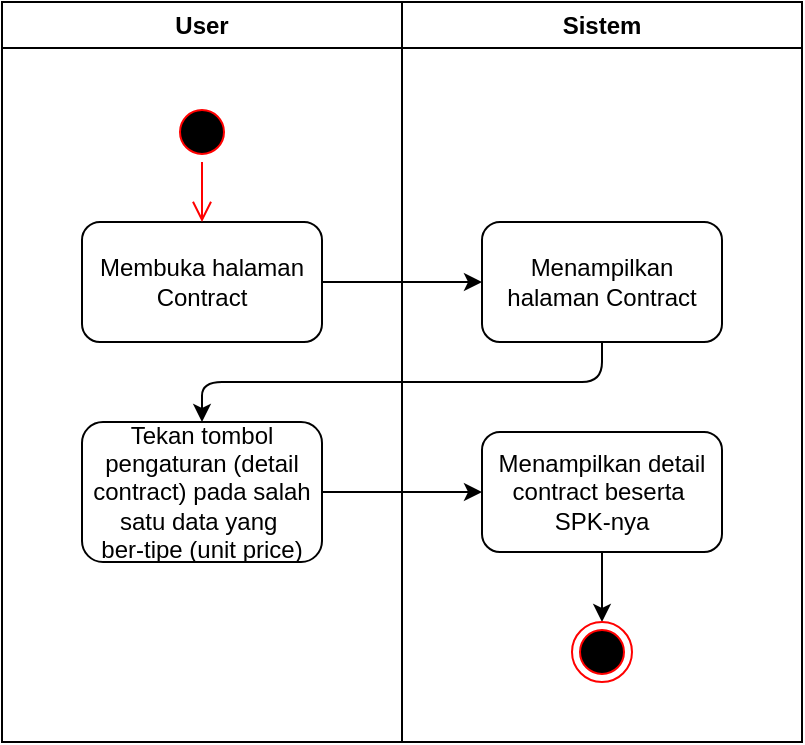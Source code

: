 <mxfile>
    <diagram id="kxd4G-dGoTuJjUTRxnBI" name="Page-1">
        <mxGraphModel dx="876" dy="467" grid="1" gridSize="10" guides="1" tooltips="1" connect="1" arrows="1" fold="1" page="1" pageScale="1" pageWidth="850" pageHeight="1100" math="0" shadow="0">
            <root>
                <mxCell id="0"/>
                <mxCell id="1" parent="0"/>
                <mxCell id="2" value="User" style="swimlane;whiteSpace=wrap;html=1;" vertex="1" parent="1">
                    <mxGeometry x="120" y="120" width="200" height="370" as="geometry"/>
                </mxCell>
                <mxCell id="18" value="" style="ellipse;html=1;shape=startState;fillColor=#000000;strokeColor=#ff0000;" vertex="1" parent="2">
                    <mxGeometry x="85" y="50" width="30" height="30" as="geometry"/>
                </mxCell>
                <mxCell id="20" value="Membuka halaman Contract" style="rounded=1;whiteSpace=wrap;html=1;" vertex="1" parent="2">
                    <mxGeometry x="40" y="110" width="120" height="60" as="geometry"/>
                </mxCell>
                <mxCell id="19" value="" style="edgeStyle=orthogonalEdgeStyle;html=1;verticalAlign=bottom;endArrow=open;endSize=8;strokeColor=#ff0000;entryX=0.5;entryY=0;entryDx=0;entryDy=0;" edge="1" source="18" parent="2" target="20">
                    <mxGeometry relative="1" as="geometry">
                        <mxPoint x="100" y="110" as="targetPoint"/>
                    </mxGeometry>
                </mxCell>
                <mxCell id="23" value="Tekan tombol pengaturan (detail contract) pada salah satu data yang&amp;nbsp;&lt;div&gt;ber-tipe (unit price)&lt;/div&gt;" style="rounded=1;whiteSpace=wrap;html=1;" vertex="1" parent="2">
                    <mxGeometry x="40" y="210" width="120" height="70" as="geometry"/>
                </mxCell>
                <mxCell id="16" value="Sistem" style="swimlane;whiteSpace=wrap;html=1;" vertex="1" parent="1">
                    <mxGeometry x="320" y="120" width="200" height="370" as="geometry"/>
                </mxCell>
                <mxCell id="21" value="Menampilkan halaman Contract" style="rounded=1;whiteSpace=wrap;html=1;" vertex="1" parent="16">
                    <mxGeometry x="40" y="110" width="120" height="60" as="geometry"/>
                </mxCell>
                <mxCell id="33" value="" style="edgeStyle=none;html=1;" edge="1" parent="16" source="25" target="30">
                    <mxGeometry relative="1" as="geometry"/>
                </mxCell>
                <mxCell id="25" value="Menampilkan detail contract beserta&amp;nbsp;&lt;div&gt;SPK-nya&lt;/div&gt;" style="rounded=1;whiteSpace=wrap;html=1;" vertex="1" parent="16">
                    <mxGeometry x="40" y="215" width="120" height="60" as="geometry"/>
                </mxCell>
                <mxCell id="30" value="" style="ellipse;html=1;shape=endState;fillColor=#000000;strokeColor=#ff0000;" vertex="1" parent="16">
                    <mxGeometry x="85" y="310" width="30" height="30" as="geometry"/>
                </mxCell>
                <mxCell id="22" value="" style="edgeStyle=none;html=1;" edge="1" parent="1" source="20" target="21">
                    <mxGeometry relative="1" as="geometry"/>
                </mxCell>
                <mxCell id="24" value="" style="edgeStyle=none;html=1;entryX=0.5;entryY=0;entryDx=0;entryDy=0;exitX=0.5;exitY=1;exitDx=0;exitDy=0;" edge="1" parent="1" source="21" target="23">
                    <mxGeometry relative="1" as="geometry">
                        <Array as="points">
                            <mxPoint x="420" y="310"/>
                            <mxPoint x="220" y="310"/>
                        </Array>
                    </mxGeometry>
                </mxCell>
                <mxCell id="26" value="" style="edgeStyle=none;html=1;" edge="1" parent="1" source="23" target="25">
                    <mxGeometry relative="1" as="geometry"/>
                </mxCell>
            </root>
        </mxGraphModel>
    </diagram>
</mxfile>